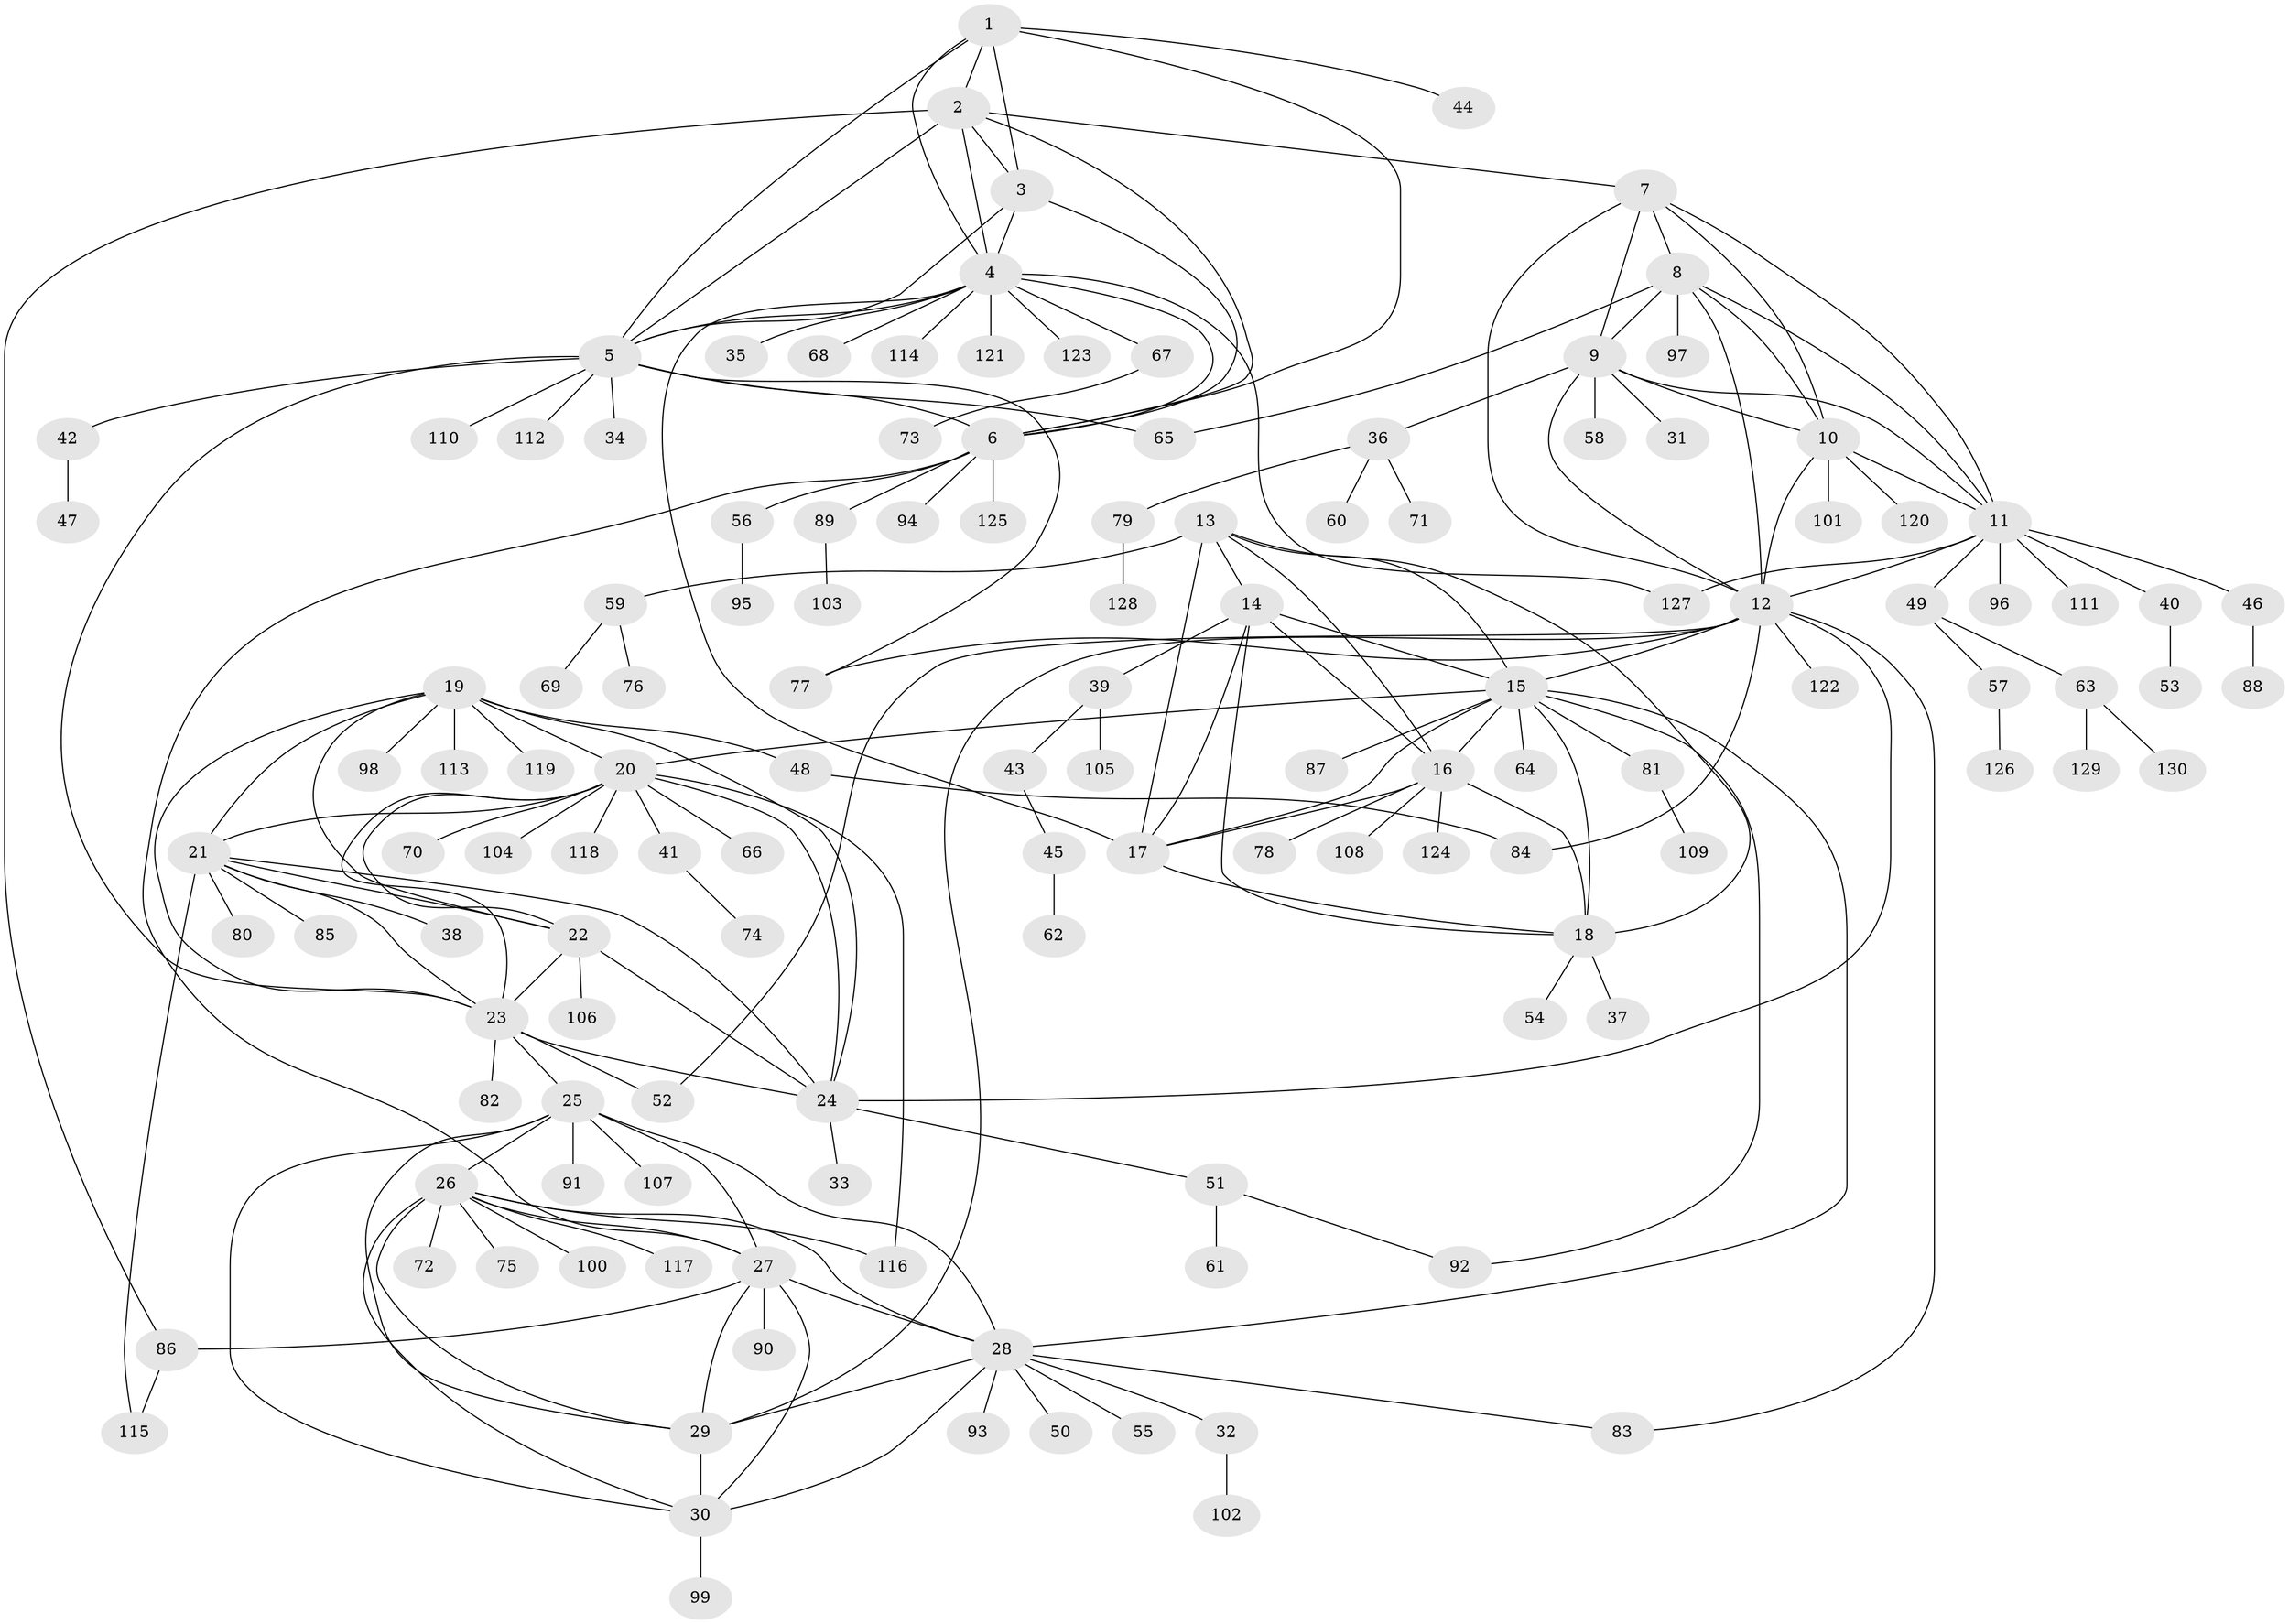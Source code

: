 // coarse degree distribution, {5: 0.04950495049504951, 13: 0.019801980198019802, 4: 0.019801980198019802, 11: 0.039603960396039604, 8: 0.009900990099009901, 6: 0.009900990099009901, 19: 0.009900990099009901, 7: 0.039603960396039604, 9: 0.009900990099009901, 3: 0.0297029702970297, 1: 0.5742574257425742, 2: 0.18811881188118812}
// Generated by graph-tools (version 1.1) at 2025/42/03/06/25 10:42:08]
// undirected, 130 vertices, 195 edges
graph export_dot {
graph [start="1"]
  node [color=gray90,style=filled];
  1;
  2;
  3;
  4;
  5;
  6;
  7;
  8;
  9;
  10;
  11;
  12;
  13;
  14;
  15;
  16;
  17;
  18;
  19;
  20;
  21;
  22;
  23;
  24;
  25;
  26;
  27;
  28;
  29;
  30;
  31;
  32;
  33;
  34;
  35;
  36;
  37;
  38;
  39;
  40;
  41;
  42;
  43;
  44;
  45;
  46;
  47;
  48;
  49;
  50;
  51;
  52;
  53;
  54;
  55;
  56;
  57;
  58;
  59;
  60;
  61;
  62;
  63;
  64;
  65;
  66;
  67;
  68;
  69;
  70;
  71;
  72;
  73;
  74;
  75;
  76;
  77;
  78;
  79;
  80;
  81;
  82;
  83;
  84;
  85;
  86;
  87;
  88;
  89;
  90;
  91;
  92;
  93;
  94;
  95;
  96;
  97;
  98;
  99;
  100;
  101;
  102;
  103;
  104;
  105;
  106;
  107;
  108;
  109;
  110;
  111;
  112;
  113;
  114;
  115;
  116;
  117;
  118;
  119;
  120;
  121;
  122;
  123;
  124;
  125;
  126;
  127;
  128;
  129;
  130;
  1 -- 2;
  1 -- 3;
  1 -- 4;
  1 -- 5;
  1 -- 6;
  1 -- 44;
  2 -- 3;
  2 -- 4;
  2 -- 5;
  2 -- 6;
  2 -- 7;
  2 -- 86;
  3 -- 4;
  3 -- 5;
  3 -- 6;
  4 -- 5;
  4 -- 6;
  4 -- 17;
  4 -- 35;
  4 -- 67;
  4 -- 68;
  4 -- 114;
  4 -- 121;
  4 -- 123;
  4 -- 127;
  5 -- 6;
  5 -- 23;
  5 -- 34;
  5 -- 42;
  5 -- 65;
  5 -- 77;
  5 -- 110;
  5 -- 112;
  6 -- 27;
  6 -- 56;
  6 -- 89;
  6 -- 94;
  6 -- 125;
  7 -- 8;
  7 -- 9;
  7 -- 10;
  7 -- 11;
  7 -- 12;
  8 -- 9;
  8 -- 10;
  8 -- 11;
  8 -- 12;
  8 -- 65;
  8 -- 97;
  9 -- 10;
  9 -- 11;
  9 -- 12;
  9 -- 31;
  9 -- 36;
  9 -- 58;
  10 -- 11;
  10 -- 12;
  10 -- 101;
  10 -- 120;
  11 -- 12;
  11 -- 40;
  11 -- 46;
  11 -- 49;
  11 -- 96;
  11 -- 111;
  11 -- 127;
  12 -- 15;
  12 -- 24;
  12 -- 29;
  12 -- 52;
  12 -- 77;
  12 -- 83;
  12 -- 84;
  12 -- 122;
  13 -- 14;
  13 -- 15;
  13 -- 16;
  13 -- 17;
  13 -- 18;
  13 -- 59;
  14 -- 15;
  14 -- 16;
  14 -- 17;
  14 -- 18;
  14 -- 39;
  15 -- 16;
  15 -- 17;
  15 -- 18;
  15 -- 20;
  15 -- 28;
  15 -- 64;
  15 -- 81;
  15 -- 87;
  15 -- 92;
  16 -- 17;
  16 -- 18;
  16 -- 78;
  16 -- 108;
  16 -- 124;
  17 -- 18;
  18 -- 37;
  18 -- 54;
  19 -- 20;
  19 -- 21;
  19 -- 22;
  19 -- 23;
  19 -- 24;
  19 -- 48;
  19 -- 98;
  19 -- 113;
  19 -- 119;
  20 -- 21;
  20 -- 22;
  20 -- 23;
  20 -- 24;
  20 -- 41;
  20 -- 66;
  20 -- 70;
  20 -- 104;
  20 -- 116;
  20 -- 118;
  21 -- 22;
  21 -- 23;
  21 -- 24;
  21 -- 38;
  21 -- 80;
  21 -- 85;
  21 -- 115;
  22 -- 23;
  22 -- 24;
  22 -- 106;
  23 -- 24;
  23 -- 25;
  23 -- 52;
  23 -- 82;
  24 -- 33;
  24 -- 51;
  25 -- 26;
  25 -- 27;
  25 -- 28;
  25 -- 29;
  25 -- 30;
  25 -- 91;
  25 -- 107;
  26 -- 27;
  26 -- 28;
  26 -- 29;
  26 -- 30;
  26 -- 72;
  26 -- 75;
  26 -- 100;
  26 -- 116;
  26 -- 117;
  27 -- 28;
  27 -- 29;
  27 -- 30;
  27 -- 86;
  27 -- 90;
  28 -- 29;
  28 -- 30;
  28 -- 32;
  28 -- 50;
  28 -- 55;
  28 -- 83;
  28 -- 93;
  29 -- 30;
  30 -- 99;
  32 -- 102;
  36 -- 60;
  36 -- 71;
  36 -- 79;
  39 -- 43;
  39 -- 105;
  40 -- 53;
  41 -- 74;
  42 -- 47;
  43 -- 45;
  45 -- 62;
  46 -- 88;
  48 -- 84;
  49 -- 57;
  49 -- 63;
  51 -- 61;
  51 -- 92;
  56 -- 95;
  57 -- 126;
  59 -- 69;
  59 -- 76;
  63 -- 129;
  63 -- 130;
  67 -- 73;
  79 -- 128;
  81 -- 109;
  86 -- 115;
  89 -- 103;
}

